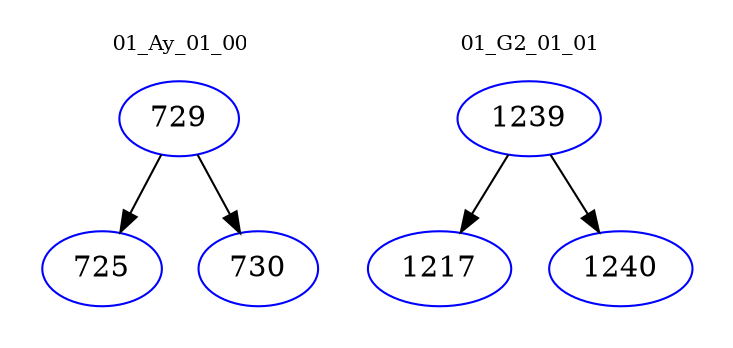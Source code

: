 digraph{
subgraph cluster_0 {
color = white
label = "01_Ay_01_00";
fontsize=10;
T0_729 [label="729", color="blue"]
T0_729 -> T0_725 [color="black"]
T0_725 [label="725", color="blue"]
T0_729 -> T0_730 [color="black"]
T0_730 [label="730", color="blue"]
}
subgraph cluster_1 {
color = white
label = "01_G2_01_01";
fontsize=10;
T1_1239 [label="1239", color="blue"]
T1_1239 -> T1_1217 [color="black"]
T1_1217 [label="1217", color="blue"]
T1_1239 -> T1_1240 [color="black"]
T1_1240 [label="1240", color="blue"]
}
}
